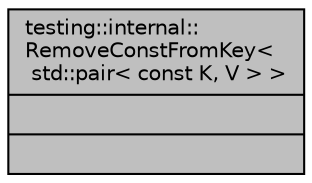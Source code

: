 digraph "testing::internal::RemoveConstFromKey&lt; std::pair&lt; const K, V &gt; &gt;"
{
 // INTERACTIVE_SVG=YES
 // LATEX_PDF_SIZE
  edge [fontname="Helvetica",fontsize="10",labelfontname="Helvetica",labelfontsize="10"];
  node [fontname="Helvetica",fontsize="10",shape=record];
  Node1 [label="{testing::internal::\lRemoveConstFromKey\<\l std::pair\< const K, V \> \>\n||}",height=0.2,width=0.4,color="black", fillcolor="grey75", style="filled", fontcolor="black",tooltip=" "];
}
